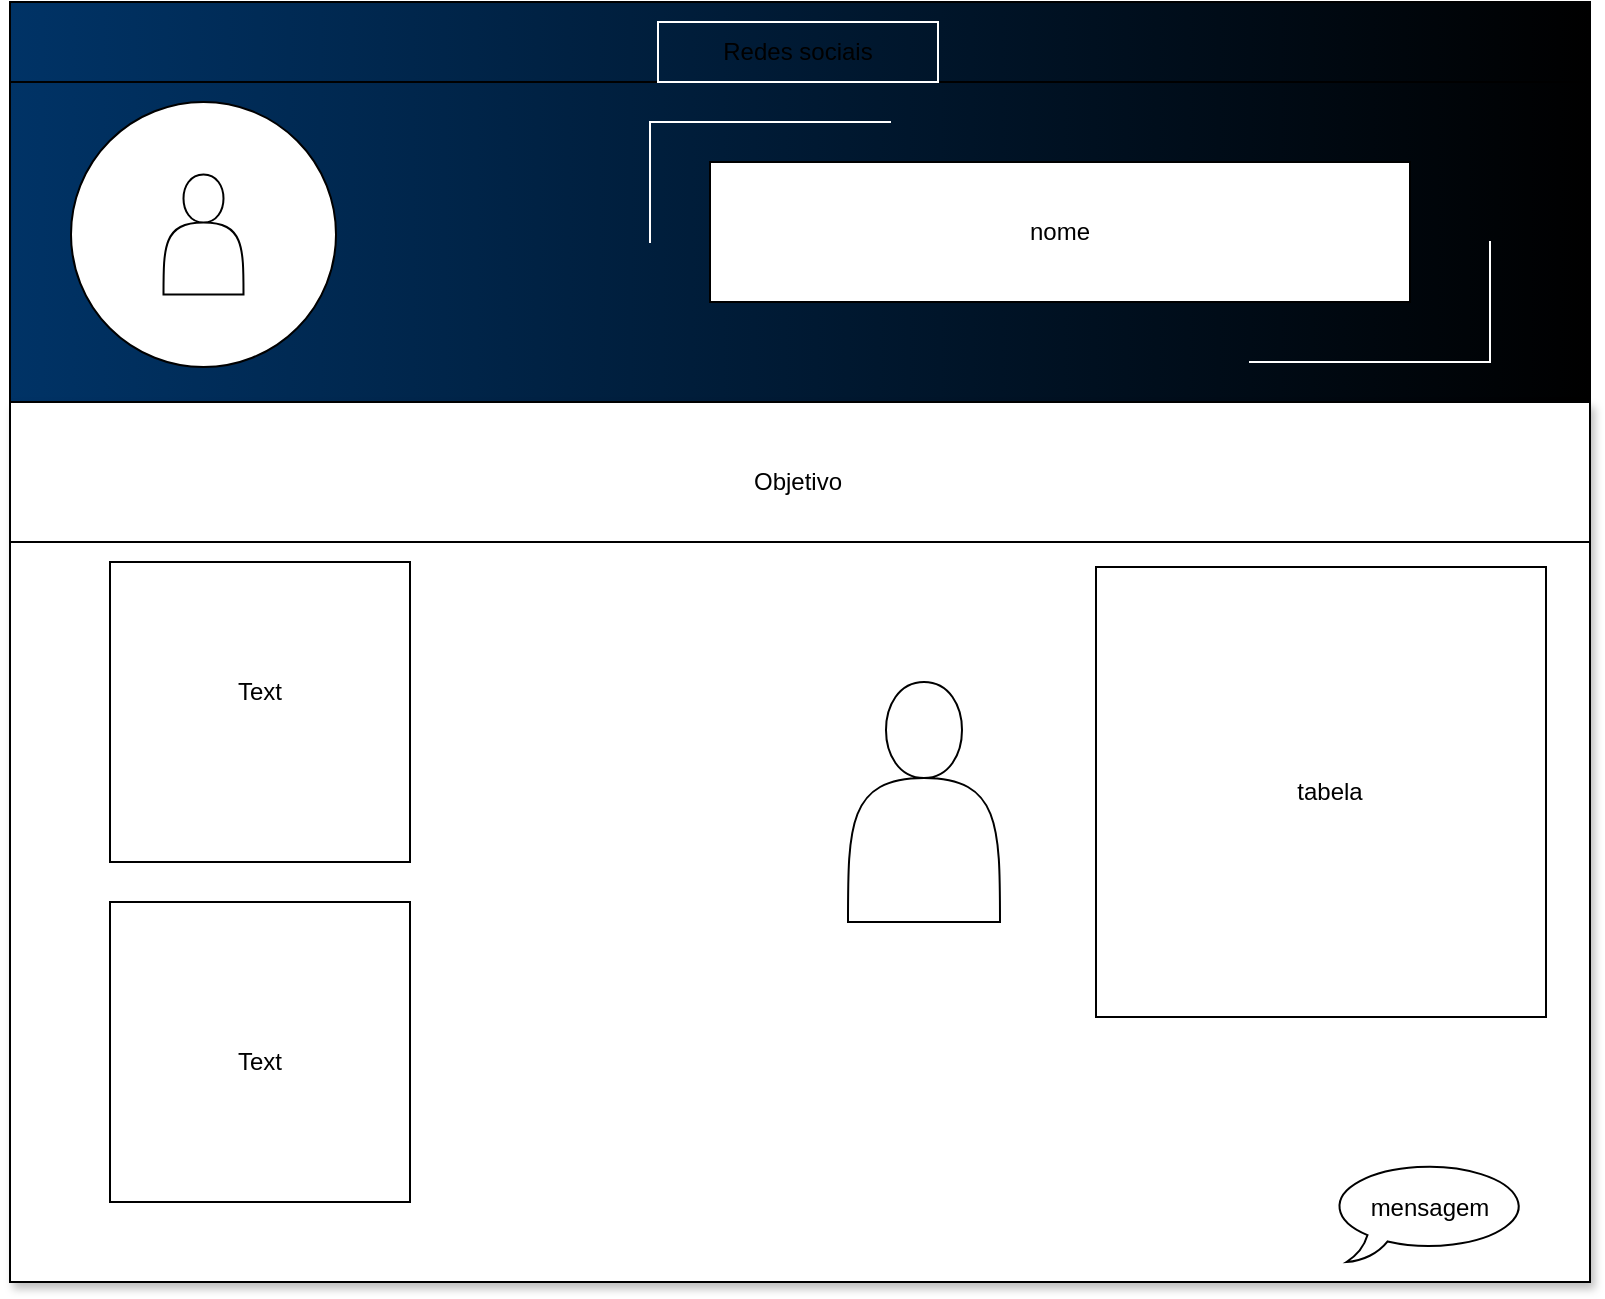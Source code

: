 <mxfile version="24.0.7" type="device">
  <diagram name="Página-1" id="SlJShpsi1j3gaMoGlSiY">
    <mxGraphModel dx="1120" dy="460" grid="1" gridSize="10" guides="1" tooltips="1" connect="1" arrows="1" fold="1" page="1" pageScale="1" pageWidth="827" pageHeight="1169" math="0" shadow="0">
      <root>
        <mxCell id="0" />
        <mxCell id="1" parent="0" />
        <mxCell id="k0nVLyPXT_qbtcBdRxdq-1" value="" style="rounded=0;whiteSpace=wrap;html=1;gradientColor=#000000;fillColor=#003366;gradientDirection=east;" parent="1" vertex="1">
          <mxGeometry x="20" y="40" width="790" height="540" as="geometry" />
        </mxCell>
        <mxCell id="k0nVLyPXT_qbtcBdRxdq-3" value="" style="rounded=0;whiteSpace=wrap;html=1;gradientColor=#003366;fillColor=#000000;gradientDirection=west;" parent="1" vertex="1">
          <mxGeometry x="20" y="80" width="790" height="160" as="geometry" />
        </mxCell>
        <mxCell id="k0nVLyPXT_qbtcBdRxdq-5" value="" style="ellipse;whiteSpace=wrap;html=1;aspect=fixed;" parent="1" vertex="1">
          <mxGeometry x="50.5" y="90" width="132.5" height="132.5" as="geometry" />
        </mxCell>
        <mxCell id="k0nVLyPXT_qbtcBdRxdq-6" value="" style="shape=actor;whiteSpace=wrap;html=1;" parent="1" vertex="1">
          <mxGeometry x="96.75" y="126.25" width="40" height="60" as="geometry" />
        </mxCell>
        <mxCell id="k0nVLyPXT_qbtcBdRxdq-11" value="Text" style="text;html=1;align=center;verticalAlign=middle;whiteSpace=wrap;rounded=0;" parent="1" vertex="1">
          <mxGeometry x="530" y="141.25" width="60" height="30" as="geometry" />
        </mxCell>
        <mxCell id="k0nVLyPXT_qbtcBdRxdq-12" value="" style="rounded=0;whiteSpace=wrap;html=1;" parent="1" vertex="1">
          <mxGeometry x="370" y="120" width="350" height="70" as="geometry" />
        </mxCell>
        <mxCell id="k0nVLyPXT_qbtcBdRxdq-13" value="nome" style="text;html=1;align=center;verticalAlign=middle;whiteSpace=wrap;rounded=0;" parent="1" vertex="1">
          <mxGeometry x="515" y="140" width="60" height="30" as="geometry" />
        </mxCell>
        <mxCell id="k0nVLyPXT_qbtcBdRxdq-14" value="Redes sociais" style="text;html=1;align=center;verticalAlign=middle;whiteSpace=wrap;rounded=0;strokeColor=#FFFFFF;" parent="1" vertex="1">
          <mxGeometry x="344" y="50" width="140" height="30" as="geometry" />
        </mxCell>
        <mxCell id="k0nVLyPXT_qbtcBdRxdq-16" value="" style="shape=partialRectangle;whiteSpace=wrap;html=1;bottom=0;right=0;fillColor=none;strokeColor=#FFFFFF;" parent="1" vertex="1">
          <mxGeometry x="340" y="100" width="120" height="60" as="geometry" />
        </mxCell>
        <mxCell id="k0nVLyPXT_qbtcBdRxdq-17" value="" style="shape=partialRectangle;whiteSpace=wrap;html=1;top=0;left=0;fillColor=none;strokeColor=#FFFFFF;" parent="1" vertex="1">
          <mxGeometry x="640" y="160" width="120" height="60" as="geometry" />
        </mxCell>
        <mxCell id="k0nVLyPXT_qbtcBdRxdq-18" value="" style="rounded=0;whiteSpace=wrap;html=1;glass=0;shadow=1;textShadow=1;gradientColor=none;" parent="1" vertex="1">
          <mxGeometry x="20" y="240" width="790" height="440" as="geometry" />
        </mxCell>
        <mxCell id="k0nVLyPXT_qbtcBdRxdq-20" value="" style="rounded=0;whiteSpace=wrap;html=1;" parent="1" vertex="1">
          <mxGeometry x="20" y="240" width="790" height="70" as="geometry" />
        </mxCell>
        <mxCell id="k0nVLyPXT_qbtcBdRxdq-21" value="Objetivo" style="text;html=1;align=center;verticalAlign=middle;whiteSpace=wrap;rounded=0;" parent="1" vertex="1">
          <mxGeometry x="384" y="265" width="60" height="30" as="geometry" />
        </mxCell>
        <mxCell id="k0nVLyPXT_qbtcBdRxdq-22" value="" style="whiteSpace=wrap;html=1;aspect=fixed;" parent="1" vertex="1">
          <mxGeometry x="70" y="320" width="150" height="150" as="geometry" />
        </mxCell>
        <mxCell id="k0nVLyPXT_qbtcBdRxdq-23" value="" style="whiteSpace=wrap;html=1;aspect=fixed;" parent="1" vertex="1">
          <mxGeometry x="70" y="490" width="150" height="150" as="geometry" />
        </mxCell>
        <mxCell id="k0nVLyPXT_qbtcBdRxdq-24" value="" style="whiteSpace=wrap;html=1;shape=mxgraph.basic.oval_callout" parent="1" vertex="1">
          <mxGeometry x="680" y="620" width="100" height="50" as="geometry" />
        </mxCell>
        <mxCell id="k0nVLyPXT_qbtcBdRxdq-25" value="mensagem" style="text;html=1;align=center;verticalAlign=middle;whiteSpace=wrap;rounded=0;" parent="1" vertex="1">
          <mxGeometry x="705" y="630" width="50" height="25" as="geometry" />
        </mxCell>
        <mxCell id="k0nVLyPXT_qbtcBdRxdq-26" value="Text" style="text;html=1;align=center;verticalAlign=middle;whiteSpace=wrap;rounded=0;" parent="1" vertex="1">
          <mxGeometry x="115" y="370" width="60" height="30" as="geometry" />
        </mxCell>
        <mxCell id="k0nVLyPXT_qbtcBdRxdq-27" value="Text" style="text;html=1;align=center;verticalAlign=middle;whiteSpace=wrap;rounded=0;" parent="1" vertex="1">
          <mxGeometry x="115" y="555" width="60" height="30" as="geometry" />
        </mxCell>
        <mxCell id="k0nVLyPXT_qbtcBdRxdq-29" value="" style="whiteSpace=wrap;html=1;aspect=fixed;" parent="1" vertex="1">
          <mxGeometry x="563" y="322.5" width="225" height="225" as="geometry" />
        </mxCell>
        <mxCell id="k0nVLyPXT_qbtcBdRxdq-30" value="tabela" style="text;html=1;align=center;verticalAlign=middle;whiteSpace=wrap;rounded=0;" parent="1" vertex="1">
          <mxGeometry x="650" y="420" width="60" height="30" as="geometry" />
        </mxCell>
        <mxCell id="k0nVLyPXT_qbtcBdRxdq-31" value="" style="shape=actor;whiteSpace=wrap;html=1;" parent="1" vertex="1">
          <mxGeometry x="439" y="380" width="76" height="120" as="geometry" />
        </mxCell>
      </root>
    </mxGraphModel>
  </diagram>
</mxfile>
